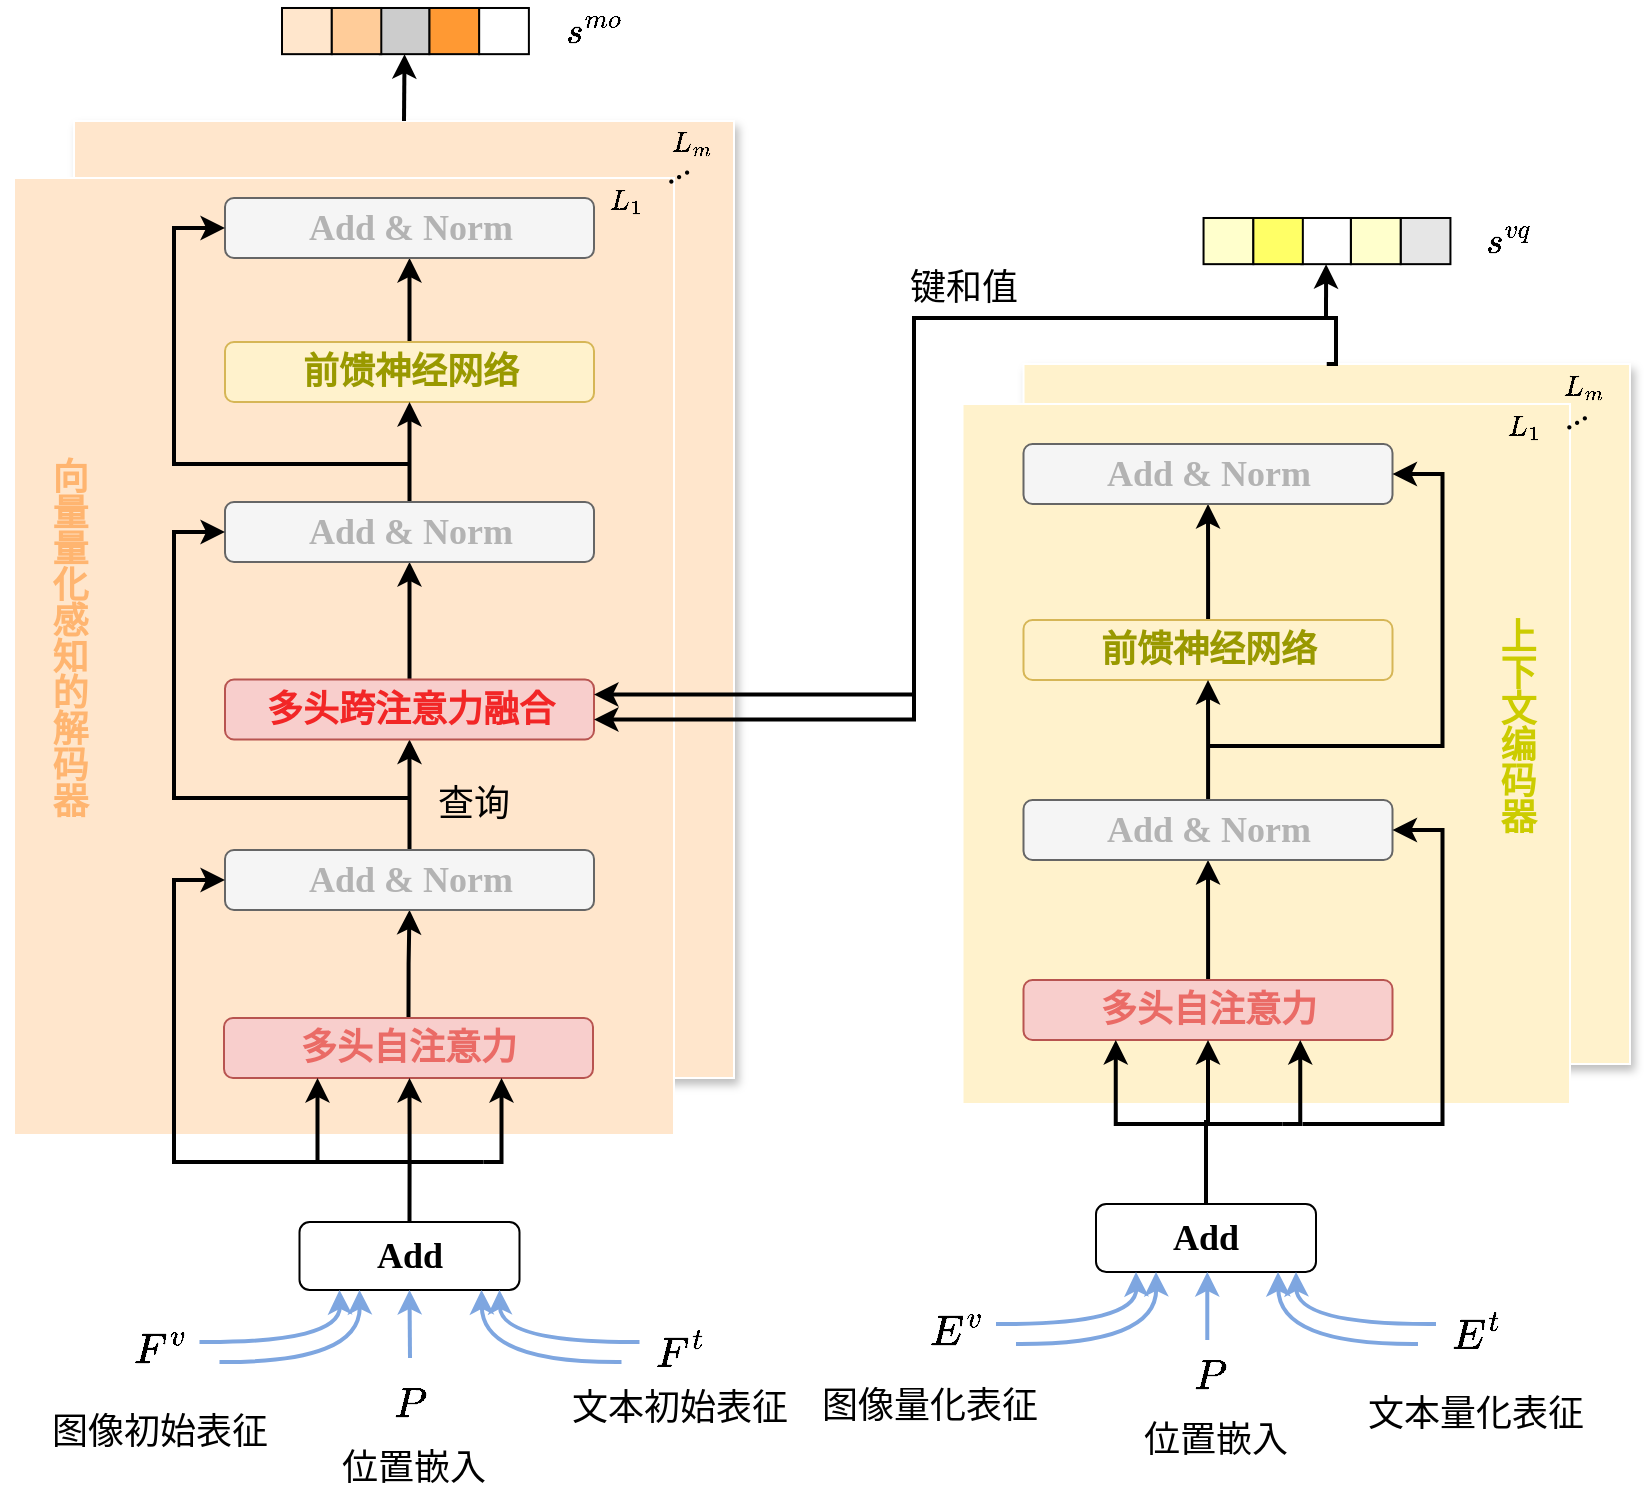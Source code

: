 <mxfile version="26.0.14">
  <diagram name="第 1 页" id="dpO4N9l2LSgBsFgAQWY7">
    <mxGraphModel dx="1169" dy="1067" grid="1" gridSize="10" guides="1" tooltips="1" connect="1" arrows="1" fold="1" page="1" pageScale="1" pageWidth="827" pageHeight="1169" math="1" shadow="0">
      <root>
        <mxCell id="0" />
        <mxCell id="1" parent="0" />
        <mxCell id="mn31JmgTFe-Z0Zx-DjP2-169" value="" style="rounded=0;whiteSpace=wrap;html=1;fillColor=#fff2cc;strokeColor=#FFFFFF;shadow=1;" vertex="1" parent="1">
          <mxGeometry x="874.75" y="243" width="303.25" height="350" as="geometry" />
        </mxCell>
        <mxCell id="mn31JmgTFe-Z0Zx-DjP2-168" value="" style="rounded=0;whiteSpace=wrap;html=1;strokeColor=#FFFFFF;fillColor=#ffe6cc;container=0;textShadow=1;shadow=1;" vertex="1" parent="1">
          <mxGeometry x="400" y="121.5" width="330" height="478.5" as="geometry" />
        </mxCell>
        <mxCell id="mn31JmgTFe-Z0Zx-DjP2-2" value="" style="rounded=0;whiteSpace=wrap;html=1;strokeColor=#FFFFFF;fillColor=#ffe6cc;container=0;" vertex="1" parent="1">
          <mxGeometry x="370" y="150" width="330" height="478.5" as="geometry" />
        </mxCell>
        <mxCell id="mn31JmgTFe-Z0Zx-DjP2-4" style="edgeStyle=orthogonalEdgeStyle;rounded=0;orthogonalLoop=1;jettySize=auto;html=1;exitX=0.5;exitY=0;exitDx=0;exitDy=0;strokeWidth=2;" edge="1" parent="1" source="mn31JmgTFe-Z0Zx-DjP2-5" target="mn31JmgTFe-Z0Zx-DjP2-7">
          <mxGeometry relative="1" as="geometry" />
        </mxCell>
        <mxCell id="mn31JmgTFe-Z0Zx-DjP2-5" value="&lt;font face=&quot;宋体&quot; color=&quot;#ea6b66&quot; style=&quot;font-size: 18px;&quot;&gt;&lt;b&gt;多头自注意力&lt;/b&gt;&lt;/font&gt;" style="rounded=1;whiteSpace=wrap;html=1;fillColor=#f8cecc;strokeColor=#b85450;container=0;" vertex="1" parent="1">
          <mxGeometry x="475" y="570" width="184.5" height="30" as="geometry" />
        </mxCell>
        <mxCell id="mn31JmgTFe-Z0Zx-DjP2-6" style="edgeStyle=orthogonalEdgeStyle;rounded=0;orthogonalLoop=1;jettySize=auto;html=1;entryX=0.5;entryY=1;entryDx=0;entryDy=0;strokeWidth=2;" edge="1" parent="1" source="mn31JmgTFe-Z0Zx-DjP2-7" target="mn31JmgTFe-Z0Zx-DjP2-9">
          <mxGeometry relative="1" as="geometry" />
        </mxCell>
        <mxCell id="mn31JmgTFe-Z0Zx-DjP2-7" value="&lt;b&gt;&lt;font face=&quot;Times New Roman&quot; style=&quot;font-size: 18px;&quot;&gt;Add &amp;amp; Norm&lt;/font&gt;&lt;/b&gt;" style="rounded=1;whiteSpace=wrap;html=1;fillColor=#f5f5f5;strokeColor=#666666;fontColor=#B3B3B3;container=0;" vertex="1" parent="1">
          <mxGeometry x="475.5" y="486" width="184.5" height="30" as="geometry" />
        </mxCell>
        <mxCell id="mn31JmgTFe-Z0Zx-DjP2-8" style="edgeStyle=orthogonalEdgeStyle;rounded=0;orthogonalLoop=1;jettySize=auto;html=1;entryX=0.5;entryY=1;entryDx=0;entryDy=0;strokeWidth=2;" edge="1" parent="1" source="mn31JmgTFe-Z0Zx-DjP2-9" target="mn31JmgTFe-Z0Zx-DjP2-13">
          <mxGeometry relative="1" as="geometry" />
        </mxCell>
        <mxCell id="mn31JmgTFe-Z0Zx-DjP2-9" value="&lt;span style=&quot;font-size: 18px;&quot;&gt;&lt;b&gt;&lt;font face=&quot;宋体&quot;&gt;多头跨注意力融合&lt;/font&gt;&lt;/b&gt;&lt;/span&gt;" style="rounded=1;whiteSpace=wrap;html=1;fillColor=#f8cecc;strokeColor=#b85450;fontColor=#f22626;container=0;" vertex="1" parent="1">
          <mxGeometry x="475.5" y="400.75" width="184.5" height="30" as="geometry" />
        </mxCell>
        <mxCell id="mn31JmgTFe-Z0Zx-DjP2-10" style="edgeStyle=orthogonalEdgeStyle;rounded=0;orthogonalLoop=1;jettySize=auto;html=1;entryX=0.5;entryY=1;entryDx=0;entryDy=0;strokeWidth=2;" edge="1" parent="1" source="mn31JmgTFe-Z0Zx-DjP2-11" target="mn31JmgTFe-Z0Zx-DjP2-14">
          <mxGeometry relative="1" as="geometry" />
        </mxCell>
        <mxCell id="mn31JmgTFe-Z0Zx-DjP2-11" value="&lt;b&gt;&lt;font face=&quot;宋体&quot; color=&quot;#999900&quot; style=&quot;font-size: 18px;&quot;&gt;前馈神经网络&lt;/font&gt;&lt;/b&gt;" style="rounded=1;whiteSpace=wrap;html=1;fillColor=#fff2cc;strokeColor=#d6b656;container=0;" vertex="1" parent="1">
          <mxGeometry x="475.5" y="232" width="184.5" height="30" as="geometry" />
        </mxCell>
        <mxCell id="mn31JmgTFe-Z0Zx-DjP2-12" style="edgeStyle=orthogonalEdgeStyle;rounded=0;orthogonalLoop=1;jettySize=auto;html=1;entryX=0.5;entryY=1;entryDx=0;entryDy=0;strokeWidth=2;" edge="1" parent="1" source="mn31JmgTFe-Z0Zx-DjP2-13" target="mn31JmgTFe-Z0Zx-DjP2-11">
          <mxGeometry relative="1" as="geometry" />
        </mxCell>
        <mxCell id="mn31JmgTFe-Z0Zx-DjP2-13" value="&lt;b&gt;&lt;font face=&quot;Times New Roman&quot; style=&quot;font-size: 18px;&quot;&gt;Add &amp;amp; Norm&lt;/font&gt;&lt;/b&gt;" style="rounded=1;whiteSpace=wrap;html=1;fillColor=#f5f5f5;strokeColor=#666666;fontColor=#B3B3B3;container=0;" vertex="1" parent="1">
          <mxGeometry x="475.5" y="312" width="184.5" height="30" as="geometry" />
        </mxCell>
        <mxCell id="mn31JmgTFe-Z0Zx-DjP2-14" value="&lt;b&gt;&lt;font face=&quot;Times New Roman&quot; style=&quot;font-size: 18px;&quot;&gt;Add &amp;amp; Norm&lt;/font&gt;&lt;/b&gt;" style="rounded=1;whiteSpace=wrap;html=1;fillColor=#f5f5f5;strokeColor=#666666;fontColor=#B3B3B3;container=0;" vertex="1" parent="1">
          <mxGeometry x="475.5" y="160" width="184.5" height="30" as="geometry" />
        </mxCell>
        <mxCell id="mn31JmgTFe-Z0Zx-DjP2-15" value="&lt;font face=&quot;宋体&quot; color=&quot;#ffb570&quot; style=&quot;font-size: 18px;&quot;&gt;&lt;b style=&quot;&quot;&gt;向量量化感知的解码器&lt;/b&gt;&lt;/font&gt;" style="text;strokeColor=none;align=center;fillColor=none;html=1;verticalAlign=middle;whiteSpace=wrap;rounded=0;textDirection=vertical-lr;rotation=0;container=0;" vertex="1" parent="1">
          <mxGeometry x="363" y="150" width="64" height="460" as="geometry" />
        </mxCell>
        <mxCell id="mn31JmgTFe-Z0Zx-DjP2-90" value="" style="rounded=0;whiteSpace=wrap;html=1;fillColor=#fff2cc;strokeColor=#FFFFFF;" vertex="1" parent="1">
          <mxGeometry x="844.25" y="263" width="303.75" height="350" as="geometry" />
        </mxCell>
        <mxCell id="mn31JmgTFe-Z0Zx-DjP2-91" style="edgeStyle=orthogonalEdgeStyle;rounded=0;orthogonalLoop=1;jettySize=auto;html=1;entryX=0.5;entryY=1;entryDx=0;entryDy=0;strokeWidth=2;" edge="1" parent="1" source="mn31JmgTFe-Z0Zx-DjP2-92" target="mn31JmgTFe-Z0Zx-DjP2-93">
          <mxGeometry relative="1" as="geometry" />
        </mxCell>
        <mxCell id="mn31JmgTFe-Z0Zx-DjP2-92" value="&lt;b&gt;&lt;font face=&quot;宋体&quot; color=&quot;#999900&quot; style=&quot;font-size: 18px;&quot;&gt;前馈神经网络&lt;/font&gt;&lt;/b&gt;" style="rounded=1;whiteSpace=wrap;html=1;fillColor=#fff2cc;strokeColor=#d6b656;" vertex="1" parent="1">
          <mxGeometry x="874.75" y="371" width="184.5" height="30" as="geometry" />
        </mxCell>
        <mxCell id="mn31JmgTFe-Z0Zx-DjP2-93" value="&lt;b&gt;&lt;font face=&quot;Times New Roman&quot; style=&quot;font-size: 18px;&quot;&gt;Add &amp;amp; Norm&lt;/font&gt;&lt;/b&gt;" style="rounded=1;whiteSpace=wrap;html=1;fillColor=#f5f5f5;strokeColor=#666666;fontColor=#B3B3B3;" vertex="1" parent="1">
          <mxGeometry x="874.75" y="283" width="184.5" height="30" as="geometry" />
        </mxCell>
        <mxCell id="mn31JmgTFe-Z0Zx-DjP2-94" style="edgeStyle=orthogonalEdgeStyle;rounded=0;orthogonalLoop=1;jettySize=auto;html=1;entryX=0.5;entryY=1;entryDx=0;entryDy=0;strokeWidth=2;" edge="1" parent="1" source="mn31JmgTFe-Z0Zx-DjP2-95" target="mn31JmgTFe-Z0Zx-DjP2-97">
          <mxGeometry relative="1" as="geometry" />
        </mxCell>
        <mxCell id="mn31JmgTFe-Z0Zx-DjP2-95" value="&lt;b&gt;&lt;font face=&quot;宋体&quot; style=&quot;font-size: 18px;&quot;&gt;多头自注意力&lt;/font&gt;&lt;/b&gt;" style="rounded=1;whiteSpace=wrap;html=1;fillColor=#f8cecc;strokeColor=#b85450;fontColor=#EA6B66;" vertex="1" parent="1">
          <mxGeometry x="874.75" y="551" width="184.5" height="30" as="geometry" />
        </mxCell>
        <mxCell id="mn31JmgTFe-Z0Zx-DjP2-96" style="edgeStyle=orthogonalEdgeStyle;rounded=0;orthogonalLoop=1;jettySize=auto;html=1;entryX=0.5;entryY=1;entryDx=0;entryDy=0;strokeWidth=2;" edge="1" parent="1" source="mn31JmgTFe-Z0Zx-DjP2-97" target="mn31JmgTFe-Z0Zx-DjP2-92">
          <mxGeometry relative="1" as="geometry" />
        </mxCell>
        <mxCell id="mn31JmgTFe-Z0Zx-DjP2-97" value="&lt;b&gt;&lt;font face=&quot;Times New Roman&quot; style=&quot;font-size: 18px;&quot;&gt;Add &amp;amp; Norm&lt;/font&gt;&lt;/b&gt;" style="rounded=1;whiteSpace=wrap;html=1;fillColor=#f5f5f5;strokeColor=#666666;fontColor=#B3B3B3;" vertex="1" parent="1">
          <mxGeometry x="874.75" y="461" width="184.5" height="30" as="geometry" />
        </mxCell>
        <mxCell id="mn31JmgTFe-Z0Zx-DjP2-98" value="&lt;span style=&quot;font-size: 18px;&quot;&gt;&lt;font style=&quot;color: rgb(204, 204, 0);&quot; face=&quot;宋体&quot;&gt;&lt;b&gt;上下文编码器&lt;/b&gt;&lt;/font&gt;&lt;/span&gt;" style="text;strokeColor=none;align=center;fillColor=none;html=1;verticalAlign=middle;whiteSpace=wrap;rounded=0;textDirection=vertical-rl;rotation=0;fontColor=#FFD966;" vertex="1" parent="1">
          <mxGeometry x="1089.01" y="330.5" width="60" height="185.5" as="geometry" />
        </mxCell>
        <mxCell id="mn31JmgTFe-Z0Zx-DjP2-180" style="edgeStyle=orthogonalEdgeStyle;rounded=0;orthogonalLoop=1;jettySize=auto;html=1;exitX=0.5;exitY=0;exitDx=0;exitDy=0;entryX=0.5;entryY=1;entryDx=0;entryDy=0;strokeWidth=2;" edge="1" parent="1" source="mn31JmgTFe-Z0Zx-DjP2-170" target="mn31JmgTFe-Z0Zx-DjP2-95">
          <mxGeometry relative="1" as="geometry" />
        </mxCell>
        <mxCell id="mn31JmgTFe-Z0Zx-DjP2-170" value="&lt;font style=&quot;font-size: 18px;&quot; face=&quot;Times New Roman&quot;&gt;&lt;b&gt;Add&lt;/b&gt;&lt;/font&gt;" style="rounded=1;whiteSpace=wrap;html=1;" vertex="1" parent="1">
          <mxGeometry x="911" y="663" width="110" height="34" as="geometry" />
        </mxCell>
        <mxCell id="mn31JmgTFe-Z0Zx-DjP2-171" value="&lt;b&gt;&lt;font style=&quot;font-size: 18px;&quot;&gt;$$E^{v}$$&lt;/font&gt;&lt;/b&gt;" style="text;strokeColor=none;align=center;fillColor=none;html=1;verticalAlign=middle;whiteSpace=wrap;rounded=0;" vertex="1" parent="1">
          <mxGeometry x="811" y="713" width="60" height="30" as="geometry" />
        </mxCell>
        <mxCell id="mn31JmgTFe-Z0Zx-DjP2-173" value="" style="endArrow=classic;html=1;rounded=0;edgeStyle=orthogonalEdgeStyle;curved=1;strokeWidth=2;strokeColor=#7EA6E0;" edge="1" parent="1">
          <mxGeometry width="50" height="50" relative="1" as="geometry">
            <mxPoint x="861" y="723" as="sourcePoint" />
            <mxPoint x="931" y="697" as="targetPoint" />
          </mxGeometry>
        </mxCell>
        <mxCell id="mn31JmgTFe-Z0Zx-DjP2-174" value="" style="endArrow=classic;html=1;rounded=0;edgeStyle=orthogonalEdgeStyle;curved=1;strokeWidth=2;strokeColor=#7EA6E0;" edge="1" parent="1">
          <mxGeometry width="50" height="50" relative="1" as="geometry">
            <mxPoint x="871" y="733" as="sourcePoint" />
            <mxPoint x="941" y="697" as="targetPoint" />
          </mxGeometry>
        </mxCell>
        <mxCell id="mn31JmgTFe-Z0Zx-DjP2-175" value="&lt;font style=&quot;font-size: 18px;&quot; face=&quot;宋体&quot;&gt;图像量化表征&lt;/font&gt;" style="text;strokeColor=none;align=center;fillColor=none;html=1;verticalAlign=middle;whiteSpace=wrap;rounded=0;" vertex="1" parent="1">
          <mxGeometry x="768" y="749" width="120" height="30" as="geometry" />
        </mxCell>
        <mxCell id="mn31JmgTFe-Z0Zx-DjP2-176" value="&lt;b&gt;&lt;font style=&quot;font-size: 18px;&quot;&gt;$$E^{t}$$&lt;/font&gt;&lt;/b&gt;" style="text;strokeColor=none;align=center;fillColor=none;html=1;verticalAlign=middle;whiteSpace=wrap;rounded=0;" vertex="1" parent="1">
          <mxGeometry x="1071" y="713" width="60" height="30" as="geometry" />
        </mxCell>
        <mxCell id="mn31JmgTFe-Z0Zx-DjP2-177" value="" style="endArrow=classic;html=1;rounded=0;edgeStyle=orthogonalEdgeStyle;curved=1;strokeWidth=2;strokeColor=#7EA6E0;" edge="1" parent="1">
          <mxGeometry width="50" height="50" relative="1" as="geometry">
            <mxPoint x="1072" y="733" as="sourcePoint" />
            <mxPoint x="1002" y="697" as="targetPoint" />
          </mxGeometry>
        </mxCell>
        <mxCell id="mn31JmgTFe-Z0Zx-DjP2-178" value="" style="endArrow=classic;html=1;rounded=0;edgeStyle=orthogonalEdgeStyle;curved=1;strokeWidth=2;strokeColor=#7EA6E0;" edge="1" parent="1">
          <mxGeometry width="50" height="50" relative="1" as="geometry">
            <mxPoint x="1081" y="723" as="sourcePoint" />
            <mxPoint x="1011" y="697" as="targetPoint" />
          </mxGeometry>
        </mxCell>
        <mxCell id="mn31JmgTFe-Z0Zx-DjP2-179" value="&lt;font style=&quot;font-size: 18px;&quot; face=&quot;宋体&quot;&gt;文本量化表征&lt;/font&gt;" style="text;strokeColor=none;align=center;fillColor=none;html=1;verticalAlign=middle;whiteSpace=wrap;rounded=0;" vertex="1" parent="1">
          <mxGeometry x="1041" y="753" width="120" height="30" as="geometry" />
        </mxCell>
        <mxCell id="mn31JmgTFe-Z0Zx-DjP2-182" value="" style="endArrow=classic;html=1;rounded=0;entryX=0.25;entryY=1;entryDx=0;entryDy=0;edgeStyle=elbowEdgeStyle;elbow=vertical;strokeWidth=2;" edge="1" parent="1" target="mn31JmgTFe-Z0Zx-DjP2-95">
          <mxGeometry width="50" height="50" relative="1" as="geometry">
            <mxPoint x="1004.25" y="623" as="sourcePoint" />
            <mxPoint x="1064.25" y="513" as="targetPoint" />
            <Array as="points">
              <mxPoint x="964.25" y="623" />
            </Array>
          </mxGeometry>
        </mxCell>
        <mxCell id="mn31JmgTFe-Z0Zx-DjP2-183" value="" style="endArrow=classic;html=1;rounded=0;entryX=0.75;entryY=1;entryDx=0;entryDy=0;edgeStyle=elbowEdgeStyle;elbow=vertical;strokeWidth=2;" edge="1" parent="1" target="mn31JmgTFe-Z0Zx-DjP2-95">
          <mxGeometry width="50" height="50" relative="1" as="geometry">
            <mxPoint x="1004.25" y="623" as="sourcePoint" />
            <mxPoint x="1069.25" y="581" as="targetPoint" />
            <Array as="points">
              <mxPoint x="1044.25" y="623" />
            </Array>
          </mxGeometry>
        </mxCell>
        <mxCell id="mn31JmgTFe-Z0Zx-DjP2-185" value="" style="endArrow=classic;html=1;rounded=0;edgeStyle=elbowEdgeStyle;entryX=1;entryY=0.5;entryDx=0;entryDy=0;strokeWidth=2;" edge="1" parent="1" target="mn31JmgTFe-Z0Zx-DjP2-93">
          <mxGeometry width="50" height="50" relative="1" as="geometry">
            <mxPoint x="967.25" y="434" as="sourcePoint" />
            <mxPoint x="1094.25" y="403" as="targetPoint" />
            <Array as="points">
              <mxPoint x="1084.25" y="373" />
            </Array>
          </mxGeometry>
        </mxCell>
        <mxCell id="mn31JmgTFe-Z0Zx-DjP2-186" value="" style="endArrow=classic;html=1;rounded=0;edgeStyle=elbowEdgeStyle;entryX=1;entryY=0.5;entryDx=0;entryDy=0;strokeWidth=2;" edge="1" parent="1" target="mn31JmgTFe-Z0Zx-DjP2-97">
          <mxGeometry width="50" height="50" relative="1" as="geometry">
            <mxPoint x="1014.25" y="623" as="sourcePoint" />
            <mxPoint x="1084.25" y="503" as="targetPoint" />
            <Array as="points">
              <mxPoint x="1084.25" y="543" />
            </Array>
          </mxGeometry>
        </mxCell>
        <mxCell id="mn31JmgTFe-Z0Zx-DjP2-195" value="&lt;font style=&quot;font-size: 18px;&quot; face=&quot;Times New Roman&quot;&gt;&lt;b&gt;Add&lt;/b&gt;&lt;/font&gt;" style="rounded=1;whiteSpace=wrap;html=1;" vertex="1" parent="1">
          <mxGeometry x="512.75" y="672" width="110" height="34" as="geometry" />
        </mxCell>
        <mxCell id="mn31JmgTFe-Z0Zx-DjP2-196" value="&lt;b&gt;&lt;font style=&quot;font-size: 18px;&quot;&gt;$$F^{v}$$&lt;/font&gt;&lt;/b&gt;" style="text;strokeColor=none;align=center;fillColor=none;html=1;verticalAlign=middle;whiteSpace=wrap;rounded=0;" vertex="1" parent="1">
          <mxGeometry x="412.75" y="722" width="60" height="30" as="geometry" />
        </mxCell>
        <mxCell id="mn31JmgTFe-Z0Zx-DjP2-197" value="" style="endArrow=classic;html=1;rounded=0;edgeStyle=orthogonalEdgeStyle;curved=1;strokeWidth=2;strokeColor=#7EA6E0;" edge="1" parent="1">
          <mxGeometry width="50" height="50" relative="1" as="geometry">
            <mxPoint x="462.75" y="732" as="sourcePoint" />
            <mxPoint x="532.75" y="706" as="targetPoint" />
          </mxGeometry>
        </mxCell>
        <mxCell id="mn31JmgTFe-Z0Zx-DjP2-198" value="" style="endArrow=classic;html=1;rounded=0;edgeStyle=orthogonalEdgeStyle;curved=1;strokeWidth=2;strokeColor=#7EA6E0;" edge="1" parent="1">
          <mxGeometry width="50" height="50" relative="1" as="geometry">
            <mxPoint x="472.75" y="742" as="sourcePoint" />
            <mxPoint x="542.75" y="706" as="targetPoint" />
          </mxGeometry>
        </mxCell>
        <mxCell id="mn31JmgTFe-Z0Zx-DjP2-199" value="&lt;font style=&quot;font-size: 18px;&quot; face=&quot;宋体&quot;&gt;图像初始表征&lt;/font&gt;" style="text;strokeColor=none;align=center;fillColor=none;html=1;verticalAlign=middle;whiteSpace=wrap;rounded=0;" vertex="1" parent="1">
          <mxGeometry x="382.75" y="762" width="120" height="30" as="geometry" />
        </mxCell>
        <mxCell id="mn31JmgTFe-Z0Zx-DjP2-200" value="&lt;b&gt;&lt;font style=&quot;font-size: 18px;&quot;&gt;$$F^{t}$$&lt;/font&gt;&lt;/b&gt;" style="text;strokeColor=none;align=center;fillColor=none;html=1;verticalAlign=middle;whiteSpace=wrap;rounded=0;" vertex="1" parent="1">
          <mxGeometry x="672.75" y="722" width="60" height="30" as="geometry" />
        </mxCell>
        <mxCell id="mn31JmgTFe-Z0Zx-DjP2-201" value="" style="endArrow=classic;html=1;rounded=0;edgeStyle=orthogonalEdgeStyle;curved=1;strokeWidth=2;strokeColor=#7EA6E0;" edge="1" parent="1">
          <mxGeometry width="50" height="50" relative="1" as="geometry">
            <mxPoint x="673.75" y="742" as="sourcePoint" />
            <mxPoint x="603.75" y="706" as="targetPoint" />
          </mxGeometry>
        </mxCell>
        <mxCell id="mn31JmgTFe-Z0Zx-DjP2-202" value="" style="endArrow=classic;html=1;rounded=0;edgeStyle=orthogonalEdgeStyle;curved=1;strokeWidth=2;strokeColor=#7EA6E0;" edge="1" parent="1">
          <mxGeometry width="50" height="50" relative="1" as="geometry">
            <mxPoint x="682.75" y="732" as="sourcePoint" />
            <mxPoint x="612.75" y="706" as="targetPoint" />
          </mxGeometry>
        </mxCell>
        <mxCell id="mn31JmgTFe-Z0Zx-DjP2-203" value="&lt;font style=&quot;font-size: 18px;&quot; face=&quot;宋体&quot;&gt;文本初始表征&lt;/font&gt;" style="text;strokeColor=none;align=center;fillColor=none;html=1;verticalAlign=middle;whiteSpace=wrap;rounded=0;" vertex="1" parent="1">
          <mxGeometry x="642.75" y="750" width="120" height="30" as="geometry" />
        </mxCell>
        <mxCell id="mn31JmgTFe-Z0Zx-DjP2-206" style="edgeStyle=orthogonalEdgeStyle;rounded=0;orthogonalLoop=1;jettySize=auto;html=1;exitX=0.5;exitY=0;exitDx=0;exitDy=0;entryX=0.5;entryY=1;entryDx=0;entryDy=0;strokeWidth=2;" edge="1" parent="1" source="mn31JmgTFe-Z0Zx-DjP2-195">
          <mxGeometry relative="1" as="geometry">
            <mxPoint x="566.75" y="682" as="sourcePoint" />
            <mxPoint x="567.75" y="600" as="targetPoint" />
          </mxGeometry>
        </mxCell>
        <mxCell id="mn31JmgTFe-Z0Zx-DjP2-207" value="" style="endArrow=classic;html=1;rounded=0;entryX=0.25;entryY=1;entryDx=0;entryDy=0;edgeStyle=elbowEdgeStyle;elbow=vertical;strokeWidth=2;" edge="1" parent="1">
          <mxGeometry width="50" height="50" relative="1" as="geometry">
            <mxPoint x="604.75" y="642" as="sourcePoint" />
            <mxPoint x="521.75" y="600" as="targetPoint" />
            <Array as="points">
              <mxPoint x="564.75" y="642" />
            </Array>
          </mxGeometry>
        </mxCell>
        <mxCell id="mn31JmgTFe-Z0Zx-DjP2-208" value="" style="endArrow=classic;html=1;rounded=0;entryX=0.75;entryY=1;entryDx=0;entryDy=0;edgeStyle=elbowEdgeStyle;elbow=vertical;strokeWidth=2;" edge="1" parent="1">
          <mxGeometry width="50" height="50" relative="1" as="geometry">
            <mxPoint x="604.75" y="642" as="sourcePoint" />
            <mxPoint x="613.75" y="600" as="targetPoint" />
            <Array as="points">
              <mxPoint x="644.75" y="642" />
            </Array>
          </mxGeometry>
        </mxCell>
        <mxCell id="mn31JmgTFe-Z0Zx-DjP2-211" value="" style="endArrow=classic;html=1;rounded=0;edgeStyle=elbowEdgeStyle;strokeWidth=2;entryX=0;entryY=0.5;entryDx=0;entryDy=0;" edge="1" parent="1" target="mn31JmgTFe-Z0Zx-DjP2-7">
          <mxGeometry width="50" height="50" relative="1" as="geometry">
            <mxPoint x="522.75" y="642" as="sourcePoint" />
            <mxPoint x="470" y="501" as="targetPoint" />
            <Array as="points">
              <mxPoint x="450" y="576" />
            </Array>
          </mxGeometry>
        </mxCell>
        <mxCell id="mn31JmgTFe-Z0Zx-DjP2-212" value="&lt;font style=&quot;font-size: 18px;&quot; face=&quot;宋体&quot;&gt;查询&lt;/font&gt;" style="text;strokeColor=none;align=center;fillColor=none;html=1;verticalAlign=middle;whiteSpace=wrap;rounded=0;" vertex="1" parent="1">
          <mxGeometry x="570.4" y="448" width="60" height="30" as="geometry" />
        </mxCell>
        <mxCell id="mn31JmgTFe-Z0Zx-DjP2-213" value="" style="endArrow=classic;html=1;rounded=0;edgeStyle=elbowEdgeStyle;strokeWidth=2;entryX=0;entryY=0.5;entryDx=0;entryDy=0;" edge="1" parent="1" target="mn31JmgTFe-Z0Zx-DjP2-13">
          <mxGeometry width="50" height="50" relative="1" as="geometry">
            <mxPoint x="567" y="460" as="sourcePoint" />
            <mxPoint x="470" y="328" as="targetPoint" />
            <Array as="points">
              <mxPoint x="450" y="400" />
            </Array>
          </mxGeometry>
        </mxCell>
        <mxCell id="mn31JmgTFe-Z0Zx-DjP2-214" value="" style="endArrow=classic;html=1;rounded=0;edgeStyle=elbowEdgeStyle;strokeWidth=2;entryX=0;entryY=0.5;entryDx=0;entryDy=0;" edge="1" parent="1" target="mn31JmgTFe-Z0Zx-DjP2-14">
          <mxGeometry width="50" height="50" relative="1" as="geometry">
            <mxPoint x="567" y="293" as="sourcePoint" />
            <mxPoint x="476" y="160" as="targetPoint" />
            <Array as="points">
              <mxPoint x="450" y="233" />
            </Array>
          </mxGeometry>
        </mxCell>
        <mxCell id="mn31JmgTFe-Z0Zx-DjP2-215" style="edgeStyle=orthogonalEdgeStyle;rounded=0;orthogonalLoop=1;jettySize=auto;html=1;exitX=0.5;exitY=0;exitDx=0;exitDy=0;entryX=1;entryY=0.25;entryDx=0;entryDy=0;strokeWidth=2;" edge="1" parent="1" source="mn31JmgTFe-Z0Zx-DjP2-169" target="mn31JmgTFe-Z0Zx-DjP2-9">
          <mxGeometry relative="1" as="geometry">
            <Array as="points">
              <mxPoint x="1031" y="220" />
              <mxPoint x="820" y="220" />
              <mxPoint x="820" y="408" />
            </Array>
          </mxGeometry>
        </mxCell>
        <mxCell id="mn31JmgTFe-Z0Zx-DjP2-216" value="" style="endArrow=classic;html=1;rounded=0;edgeStyle=elbowEdgeStyle;elbow=vertical;strokeWidth=2;" edge="1" parent="1">
          <mxGeometry width="50" height="50" relative="1" as="geometry">
            <mxPoint x="820" y="408" as="sourcePoint" />
            <mxPoint x="660" y="420" as="targetPoint" />
            <Array as="points">
              <mxPoint x="652.75" y="420.75" />
            </Array>
          </mxGeometry>
        </mxCell>
        <mxCell id="mn31JmgTFe-Z0Zx-DjP2-218" value="&lt;font style=&quot;font-size: 18px;&quot; face=&quot;宋体&quot;&gt;键和值&lt;/font&gt;" style="text;strokeColor=none;align=center;fillColor=none;html=1;verticalAlign=middle;whiteSpace=wrap;rounded=0;" vertex="1" parent="1">
          <mxGeometry x="814.75" y="190" width="60" height="30" as="geometry" />
        </mxCell>
        <mxCell id="mn31JmgTFe-Z0Zx-DjP2-220" value="" style="group;fillColor=#FFE6CC;container=0;" vertex="1" connectable="0" parent="1">
          <mxGeometry x="964.775" y="169.995" width="122.527" height="23.087" as="geometry" />
        </mxCell>
        <mxCell id="mn31JmgTFe-Z0Zx-DjP2-221" value="" style="rounded=0;whiteSpace=wrap;html=1;fillColor=#FFFFCC;strokeColor=#000000;container=0;" vertex="1" parent="1">
          <mxGeometry x="964.775" y="169.995" width="24.904" height="23.087" as="geometry" />
        </mxCell>
        <mxCell id="mn31JmgTFe-Z0Zx-DjP2-222" value="" style="rounded=0;whiteSpace=wrap;html=1;fillColor=#E6E6E6;container=0;" vertex="1" parent="1">
          <mxGeometry x="1063.317" y="169.995" width="24.904" height="23.087" as="geometry" />
        </mxCell>
        <mxCell id="mn31JmgTFe-Z0Zx-DjP2-223" value="" style="rounded=0;whiteSpace=wrap;html=1;fillColor=#FFFFCC;container=0;" vertex="1" parent="1">
          <mxGeometry x="1038.414" y="169.995" width="24.904" height="23.087" as="geometry" />
        </mxCell>
        <mxCell id="mn31JmgTFe-Z0Zx-DjP2-224" value="" style="rounded=0;whiteSpace=wrap;html=1;fillColor=#FFFFFF;container=0;" vertex="1" parent="1">
          <mxGeometry x="1013.673" y="169.995" width="24.738" height="23.087" as="geometry" />
        </mxCell>
        <mxCell id="mn31JmgTFe-Z0Zx-DjP2-225" value="" style="rounded=0;whiteSpace=wrap;html=1;fillColor=#FFFF66;container=0;" vertex="1" parent="1">
          <mxGeometry x="989.679" y="169.995" width="24.738" height="23.087" as="geometry" />
        </mxCell>
        <mxCell id="mn31JmgTFe-Z0Zx-DjP2-226" value="" style="endArrow=classic;html=1;rounded=0;entryX=0.5;entryY=1;entryDx=0;entryDy=0;strokeWidth=2;" edge="1" parent="1" target="mn31JmgTFe-Z0Zx-DjP2-224">
          <mxGeometry width="50" height="50" relative="1" as="geometry">
            <mxPoint x="1026" y="220" as="sourcePoint" />
            <mxPoint x="1080" y="210" as="targetPoint" />
            <Array as="points">
              <mxPoint x="1026" y="220" />
            </Array>
          </mxGeometry>
        </mxCell>
        <mxCell id="mn31JmgTFe-Z0Zx-DjP2-228" style="edgeStyle=orthogonalEdgeStyle;rounded=0;orthogonalLoop=1;jettySize=auto;html=1;entryX=0.5;entryY=1;entryDx=0;entryDy=0;strokeWidth=2;exitX=0.5;exitY=0;exitDx=0;exitDy=0;" edge="1" parent="1" target="mn31JmgTFe-Z0Zx-DjP2-234" source="mn31JmgTFe-Z0Zx-DjP2-168">
          <mxGeometry relative="1" as="geometry">
            <mxPoint x="562.01" y="105.67" as="sourcePoint" />
          </mxGeometry>
        </mxCell>
        <mxCell id="mn31JmgTFe-Z0Zx-DjP2-229" value="" style="group" vertex="1" connectable="0" parent="1">
          <mxGeometry x="503.999" y="64.995" width="123.445" height="23.087" as="geometry" />
        </mxCell>
        <mxCell id="mn31JmgTFe-Z0Zx-DjP2-230" value="" style="group;fillColor=#FFE6CC;container=0;" vertex="1" connectable="0" parent="mn31JmgTFe-Z0Zx-DjP2-229">
          <mxGeometry width="122.527" height="23.087" as="geometry" />
        </mxCell>
        <mxCell id="mn31JmgTFe-Z0Zx-DjP2-231" value="" style="rounded=0;whiteSpace=wrap;html=1;fillColor=#FFE6CC;strokeColor=#000000;container=0;" vertex="1" parent="mn31JmgTFe-Z0Zx-DjP2-229">
          <mxGeometry width="24.904" height="23.087" as="geometry" />
        </mxCell>
        <mxCell id="mn31JmgTFe-Z0Zx-DjP2-232" value="" style="rounded=0;whiteSpace=wrap;html=1;fillColor=#FFFFFF;container=0;" vertex="1" parent="mn31JmgTFe-Z0Zx-DjP2-229">
          <mxGeometry x="98.541" width="24.904" height="23.087" as="geometry" />
        </mxCell>
        <mxCell id="mn31JmgTFe-Z0Zx-DjP2-233" value="" style="rounded=0;whiteSpace=wrap;html=1;fillColor=#FF9933;container=0;" vertex="1" parent="mn31JmgTFe-Z0Zx-DjP2-229">
          <mxGeometry x="73.639" width="24.904" height="23.087" as="geometry" />
        </mxCell>
        <mxCell id="mn31JmgTFe-Z0Zx-DjP2-234" value="" style="rounded=0;whiteSpace=wrap;html=1;fillColor=#CCCCCC;container=0;" vertex="1" parent="mn31JmgTFe-Z0Zx-DjP2-229">
          <mxGeometry x="48.898" width="24.738" height="23.087" as="geometry" />
        </mxCell>
        <mxCell id="mn31JmgTFe-Z0Zx-DjP2-235" value="" style="rounded=0;whiteSpace=wrap;html=1;fillColor=#FFCC99;container=0;" vertex="1" parent="mn31JmgTFe-Z0Zx-DjP2-229">
          <mxGeometry x="24.904" width="24.738" height="23.087" as="geometry" />
        </mxCell>
        <mxCell id="mn31JmgTFe-Z0Zx-DjP2-237" value="&lt;font style=&quot;font-size: 18px;&quot; face=&quot;Times New Roman&quot;&gt;$$s^{mo}$$&lt;/font&gt;" style="text;strokeColor=none;align=center;fillColor=none;html=1;verticalAlign=middle;whiteSpace=wrap;rounded=0;" vertex="1" parent="1">
          <mxGeometry x="630.4" y="61.54" width="60" height="30" as="geometry" />
        </mxCell>
        <mxCell id="mn31JmgTFe-Z0Zx-DjP2-238" value="&lt;font style=&quot;font-size: 18px;&quot; face=&quot;Times New Roman&quot;&gt;$$s^{vq}$$&lt;/font&gt;" style="text;strokeColor=none;align=center;fillColor=none;html=1;verticalAlign=middle;whiteSpace=wrap;rounded=0;" vertex="1" parent="1">
          <mxGeometry x="1087.3" y="166.54" width="60" height="30" as="geometry" />
        </mxCell>
        <mxCell id="mn31JmgTFe-Z0Zx-DjP2-239" value="" style="endArrow=classic;html=1;rounded=0;entryX=0.5;entryY=1;entryDx=0;entryDy=0;strokeWidth=2;strokeColor=#7EA6E0;" edge="1" parent="1" target="mn31JmgTFe-Z0Zx-DjP2-195">
          <mxGeometry width="50" height="50" relative="1" as="geometry">
            <mxPoint x="568" y="740" as="sourcePoint" />
            <mxPoint x="600" y="750" as="targetPoint" />
          </mxGeometry>
        </mxCell>
        <mxCell id="mn31JmgTFe-Z0Zx-DjP2-240" value="&lt;b&gt;&lt;font style=&quot;font-size: 18px;&quot;&gt;$$P$$&lt;/font&gt;&lt;/b&gt;" style="text;strokeColor=none;align=center;fillColor=none;html=1;verticalAlign=middle;whiteSpace=wrap;rounded=0;" vertex="1" parent="1">
          <mxGeometry x="537.75" y="749" width="60" height="30" as="geometry" />
        </mxCell>
        <mxCell id="mn31JmgTFe-Z0Zx-DjP2-241" value="&lt;font face=&quot;宋体&quot;&gt;&lt;span style=&quot;font-size: 18px;&quot;&gt;位置嵌入&lt;/span&gt;&lt;/font&gt;" style="text;strokeColor=none;align=center;fillColor=none;html=1;verticalAlign=middle;whiteSpace=wrap;rounded=0;" vertex="1" parent="1">
          <mxGeometry x="510.4" y="780" width="120" height="30" as="geometry" />
        </mxCell>
        <mxCell id="mn31JmgTFe-Z0Zx-DjP2-242" value="" style="endArrow=classic;html=1;rounded=0;entryX=0.5;entryY=1;entryDx=0;entryDy=0;strokeWidth=2;strokeColor=#7EA6E0;" edge="1" parent="1">
          <mxGeometry width="50" height="50" relative="1" as="geometry">
            <mxPoint x="966.64" y="731" as="sourcePoint" />
            <mxPoint x="966.64" y="697" as="targetPoint" />
          </mxGeometry>
        </mxCell>
        <mxCell id="mn31JmgTFe-Z0Zx-DjP2-243" value="&lt;b&gt;&lt;font style=&quot;font-size: 18px;&quot;&gt;$$P$$&lt;/font&gt;&lt;/b&gt;" style="text;strokeColor=none;align=center;fillColor=none;html=1;verticalAlign=middle;whiteSpace=wrap;rounded=0;" vertex="1" parent="1">
          <mxGeometry x="938.35" y="734.5" width="60" height="30" as="geometry" />
        </mxCell>
        <mxCell id="mn31JmgTFe-Z0Zx-DjP2-244" value="&lt;font face=&quot;宋体&quot;&gt;&lt;span style=&quot;font-size: 18px;&quot;&gt;位置嵌入&lt;/span&gt;&lt;/font&gt;" style="text;strokeColor=none;align=center;fillColor=none;html=1;verticalAlign=middle;whiteSpace=wrap;rounded=0;" vertex="1" parent="1">
          <mxGeometry x="911" y="765.5" width="120" height="30" as="geometry" />
        </mxCell>
        <mxCell id="mn31JmgTFe-Z0Zx-DjP2-245" value="&lt;font face=&quot;Times New Roman&quot; style=&quot;font-size: 14px;&quot;&gt;$$L_m$$&lt;/font&gt;" style="text;strokeColor=none;align=center;fillColor=none;html=1;verticalAlign=middle;whiteSpace=wrap;rounded=0;" vertex="1" parent="1">
          <mxGeometry x="685.013" y="121.503" width="47.738" height="23.087" as="geometry" />
        </mxCell>
        <mxCell id="mn31JmgTFe-Z0Zx-DjP2-246" value="&lt;font face=&quot;Times New Roman&quot; style=&quot;font-size: 14px;&quot;&gt;$$L_m$$&lt;/font&gt;" style="text;strokeColor=none;align=center;fillColor=none;html=1;verticalAlign=middle;whiteSpace=wrap;rounded=0;" vertex="1" parent="1">
          <mxGeometry x="1131.003" y="243.003" width="47.738" height="23.087" as="geometry" />
        </mxCell>
        <mxCell id="mn31JmgTFe-Z0Zx-DjP2-247" value="&lt;font face=&quot;Times New Roman&quot; style=&quot;font-size: 14px;&quot;&gt;$$L_1$$&lt;/font&gt;" style="text;strokeColor=none;align=center;fillColor=none;html=1;verticalAlign=middle;whiteSpace=wrap;rounded=0;" vertex="1" parent="1">
          <mxGeometry x="652.263" y="150.003" width="47.738" height="23.087" as="geometry" />
        </mxCell>
        <mxCell id="mn31JmgTFe-Z0Zx-DjP2-248" value="&lt;font face=&quot;Times New Roman&quot; style=&quot;font-size: 14px;&quot;&gt;$$L_1$$&lt;/font&gt;" style="text;strokeColor=none;align=center;fillColor=none;html=1;verticalAlign=middle;whiteSpace=wrap;rounded=0;" vertex="1" parent="1">
          <mxGeometry x="1101.273" y="263.003" width="47.738" height="23.087" as="geometry" />
        </mxCell>
        <mxCell id="mn31JmgTFe-Z0Zx-DjP2-249" value="&lt;font style=&quot;font-size: 18px;&quot; face=&quot;Times New Roman&quot;&gt;...&lt;/font&gt;" style="text;strokeColor=none;align=center;fillColor=none;html=1;verticalAlign=middle;whiteSpace=wrap;rounded=0;rotation=-30;" vertex="1" parent="1">
          <mxGeometry x="670" y="130.0" width="60" height="30" as="geometry" />
        </mxCell>
        <mxCell id="mn31JmgTFe-Z0Zx-DjP2-250" value="&lt;font style=&quot;font-size: 18px;&quot; face=&quot;Times New Roman&quot;&gt;...&lt;/font&gt;" style="text;strokeColor=none;align=center;fillColor=none;html=1;verticalAlign=middle;whiteSpace=wrap;rounded=0;rotation=-30;" vertex="1" parent="1">
          <mxGeometry x="1118.74" y="253.0" width="60" height="30" as="geometry" />
        </mxCell>
      </root>
    </mxGraphModel>
  </diagram>
</mxfile>
